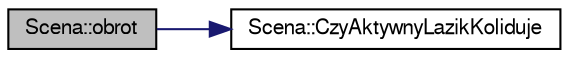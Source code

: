 digraph "Scena::obrot"
{
 // LATEX_PDF_SIZE
  edge [fontname="FreeSans",fontsize="10",labelfontname="FreeSans",labelfontsize="10"];
  node [fontname="FreeSans",fontsize="10",shape=record];
  rankdir="LR";
  Node1 [label="Scena::obrot",height=0.2,width=0.4,color="black", fillcolor="grey75", style="filled", fontcolor="black",tooltip="Obrot lazika razem z animacja."];
  Node1 -> Node2 [color="midnightblue",fontsize="10",style="solid",fontname="FreeSans"];
  Node2 [label="Scena::CzyAktywnyLazikKoliduje",height=0.2,width=0.4,color="black", fillcolor="white", style="filled",URL="$a00121.html#a51e17d68aa0a353c24f2aab1a62900b3",tooltip="Metoda sprawdza czy aktywny lazik koliduje z obiektami sceny."];
}
